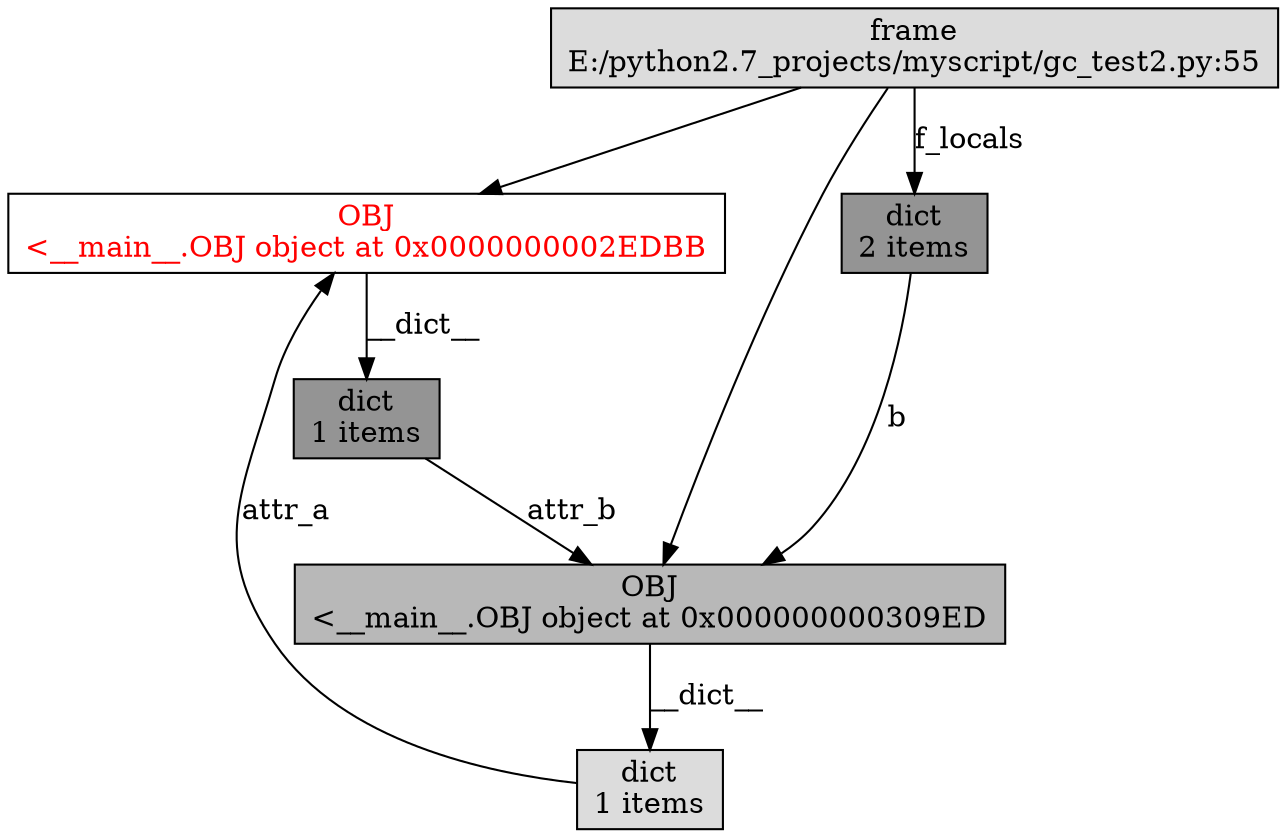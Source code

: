 digraph ObjectGraph {
  node[shape=box, style=filled, fillcolor=white];
  o49134336[fontcolor=red];
  o49134336[label="OBJ\n<__main__.OBJ object at 0x0000000002EDBB"];
  o49134336[fillcolor="0,0,1"];
  o51077192 -> o49134336;
  o51070088 -> o49134336 [label="attr_a",weight=2];
  o51077192[label="frame\nE:/python2.7_projects/myscript/gc_test2.py:55"];
  o51077192[fillcolor="0,0,0.86"];
  o51070088[label="dict\n1 items"];
  o51070088[fillcolor="0,0,0.86"];
  o50982248 -> o51070088 [label="__dict__",weight=10];
  o50982248[label="OBJ\n<__main__.OBJ object at 0x000000000309ED"];
  o50982248[fillcolor="0,0,0.72"];
  o51057528 -> o50982248 [label="b",weight=2];
  o51077192 -> o50982248;
  o51070632 -> o50982248 [label="attr_b",weight=2];
  o51057528[label="dict\n2 items"];
  o51057528[fillcolor="0,0,0.58"];
  o51077192 -> o51057528 [label="f_locals",weight=10];
  o51070632[label="dict\n1 items"];
  o51070632[fillcolor="0,0,0.58"];
  o49134336 -> o51070632 [label="__dict__",weight=10];
}
